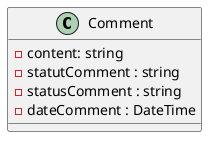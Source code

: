 @startuml Comment

Class Comment {

    - content: string
    - statutComment : string
    - statusComment : string
    - dateComment : DateTime 

}

@enduml
